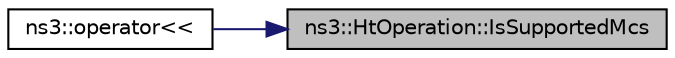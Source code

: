 digraph "ns3::HtOperation::IsSupportedMcs"
{
 // LATEX_PDF_SIZE
  edge [fontname="Helvetica",fontsize="10",labelfontname="Helvetica",labelfontsize="10"];
  node [fontname="Helvetica",fontsize="10",shape=record];
  rankdir="RL";
  Node1 [label="ns3::HtOperation::IsSupportedMcs",height=0.2,width=0.4,color="black", fillcolor="grey75", style="filled", fontcolor="black",tooltip="Return MCS is supported."];
  Node1 -> Node2 [dir="back",color="midnightblue",fontsize="10",style="solid",fontname="Helvetica"];
  Node2 [label="ns3::operator\<\<",height=0.2,width=0.4,color="black", fillcolor="white", style="filled",URL="$namespacens3.html#ae717a480741ca14507b3c209fae97878",tooltip="output stream output operator"];
}
